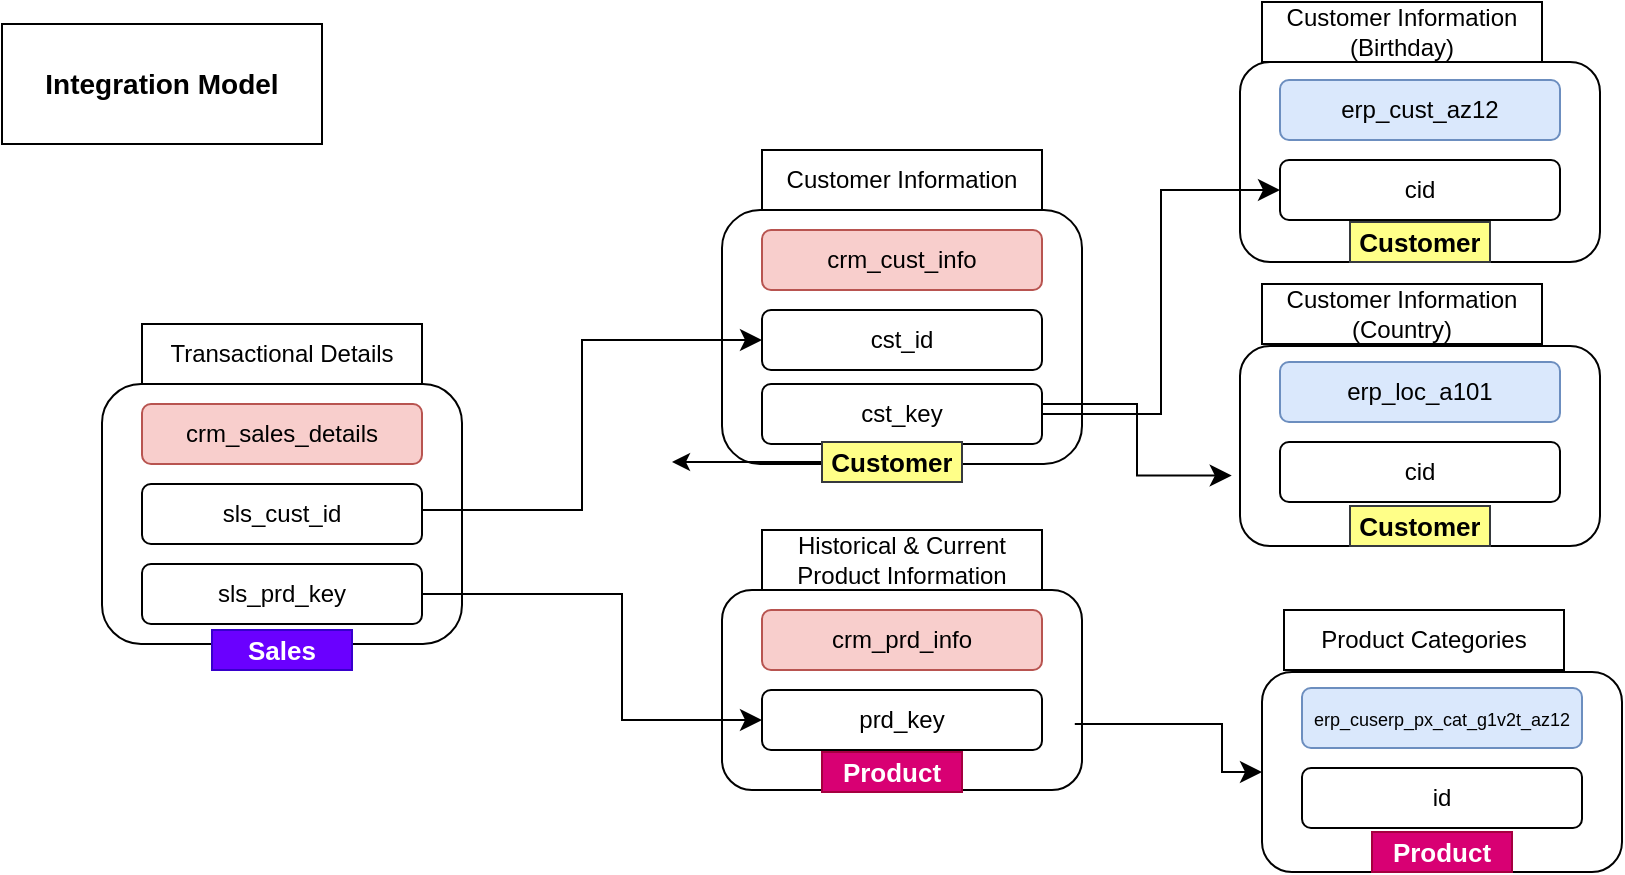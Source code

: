 <mxfile version="28.2.2">
  <diagram name="Page-1" id="RBnTt9xilX7jBgHeVSNJ">
    <mxGraphModel dx="786" dy="1517" grid="1" gridSize="10" guides="1" tooltips="1" connect="1" arrows="1" fold="1" page="1" pageScale="1" pageWidth="850" pageHeight="1100" math="0" shadow="0">
      <root>
        <mxCell id="0" />
        <mxCell id="1" parent="0" />
        <mxCell id="XOEcomevKT1Ze6EOLrN4-1" value="&lt;b&gt;&lt;font style=&quot;font-size: 14px;&quot;&gt;Integration Model&lt;/font&gt;&lt;/b&gt;" style="rounded=0;whiteSpace=wrap;html=1;" parent="1" vertex="1">
          <mxGeometry x="10" y="10" width="160" height="60" as="geometry" />
        </mxCell>
        <mxCell id="XOEcomevKT1Ze6EOLrN4-4" value="" style="rounded=1;whiteSpace=wrap;html=1;" parent="1" vertex="1">
          <mxGeometry x="370" y="103" width="180" height="127" as="geometry" />
        </mxCell>
        <mxCell id="XOEcomevKT1Ze6EOLrN4-5" value="crm_cust_info" style="rounded=1;whiteSpace=wrap;html=1;fillColor=#f8cecc;strokeColor=#b85450;" parent="1" vertex="1">
          <mxGeometry x="390" y="113" width="140" height="30" as="geometry" />
        </mxCell>
        <mxCell id="XOEcomevKT1Ze6EOLrN4-6" value="Customer&lt;i&gt;&amp;nbsp;&lt;/i&gt;Information" style="rounded=0;whiteSpace=wrap;html=1;" parent="1" vertex="1">
          <mxGeometry x="390" y="73" width="140" height="30" as="geometry" />
        </mxCell>
        <mxCell id="XOEcomevKT1Ze6EOLrN4-8" value="cst_id" style="rounded=1;whiteSpace=wrap;html=1;" parent="1" vertex="1">
          <mxGeometry x="390" y="153" width="140" height="30" as="geometry" />
        </mxCell>
        <mxCell id="XOEcomevKT1Ze6EOLrN4-9" value="" style="rounded=1;whiteSpace=wrap;html=1;" parent="1" vertex="1">
          <mxGeometry x="370" y="293" width="180" height="100" as="geometry" />
        </mxCell>
        <mxCell id="XOEcomevKT1Ze6EOLrN4-10" value="crm_prd_info" style="rounded=1;whiteSpace=wrap;html=1;fillColor=#f8cecc;strokeColor=#b85450;" parent="1" vertex="1">
          <mxGeometry x="390" y="303" width="140" height="30" as="geometry" />
        </mxCell>
        <mxCell id="XOEcomevKT1Ze6EOLrN4-11" value="Historical &amp;amp; Current Product Information" style="rounded=0;whiteSpace=wrap;html=1;" parent="1" vertex="1">
          <mxGeometry x="390" y="263" width="140" height="30" as="geometry" />
        </mxCell>
        <mxCell id="XOEcomevKT1Ze6EOLrN4-12" value="prd_key" style="rounded=1;whiteSpace=wrap;html=1;" parent="1" vertex="1">
          <mxGeometry x="390" y="343" width="140" height="30" as="geometry" />
        </mxCell>
        <mxCell id="XOEcomevKT1Ze6EOLrN4-13" value="" style="rounded=1;whiteSpace=wrap;html=1;" parent="1" vertex="1">
          <mxGeometry x="60" y="190" width="180" height="130" as="geometry" />
        </mxCell>
        <mxCell id="XOEcomevKT1Ze6EOLrN4-14" value="crm_sales_details" style="rounded=1;whiteSpace=wrap;html=1;fillColor=#f8cecc;strokeColor=#b85450;" parent="1" vertex="1">
          <mxGeometry x="80" y="200" width="140" height="30" as="geometry" />
        </mxCell>
        <mxCell id="XOEcomevKT1Ze6EOLrN4-15" value="Transactional Details" style="rounded=0;whiteSpace=wrap;html=1;" parent="1" vertex="1">
          <mxGeometry x="80" y="160" width="140" height="30" as="geometry" />
        </mxCell>
        <mxCell id="XOEcomevKT1Ze6EOLrN4-16" value="sls_cust_id" style="rounded=1;whiteSpace=wrap;html=1;" parent="1" vertex="1">
          <mxGeometry x="80" y="240" width="140" height="30" as="geometry" />
        </mxCell>
        <mxCell id="XOEcomevKT1Ze6EOLrN4-17" value="sls_prd_key" style="rounded=1;whiteSpace=wrap;html=1;" parent="1" vertex="1">
          <mxGeometry x="80" y="280" width="140" height="30" as="geometry" />
        </mxCell>
        <mxCell id="XOEcomevKT1Ze6EOLrN4-18" value="" style="edgeStyle=elbowEdgeStyle;elbow=horizontal;endArrow=classic;html=1;curved=0;rounded=0;endSize=8;startSize=8;entryX=0;entryY=0.5;entryDx=0;entryDy=0;" parent="1" target="XOEcomevKT1Ze6EOLrN4-8" edge="1">
          <mxGeometry width="50" height="50" relative="1" as="geometry">
            <mxPoint x="220" y="253" as="sourcePoint" />
            <mxPoint x="270" y="203" as="targetPoint" />
            <Array as="points">
              <mxPoint x="300" y="250" />
            </Array>
          </mxGeometry>
        </mxCell>
        <mxCell id="XOEcomevKT1Ze6EOLrN4-19" value="" style="edgeStyle=elbowEdgeStyle;elbow=horizontal;endArrow=classic;html=1;curved=0;rounded=0;endSize=8;startSize=8;exitX=1;exitY=0.5;exitDx=0;exitDy=0;entryX=0;entryY=0.5;entryDx=0;entryDy=0;" parent="1" source="XOEcomevKT1Ze6EOLrN4-17" target="XOEcomevKT1Ze6EOLrN4-12" edge="1">
          <mxGeometry width="50" height="50" relative="1" as="geometry">
            <mxPoint x="380" y="250" as="sourcePoint" />
            <mxPoint x="430" y="200" as="targetPoint" />
            <Array as="points">
              <mxPoint x="320" y="300" />
            </Array>
          </mxGeometry>
        </mxCell>
        <mxCell id="XOEcomevKT1Ze6EOLrN4-20" value="" style="rounded=1;whiteSpace=wrap;html=1;" parent="1" vertex="1">
          <mxGeometry x="629" y="29" width="180" height="100" as="geometry" />
        </mxCell>
        <mxCell id="XOEcomevKT1Ze6EOLrN4-21" value="erp_cust_az12" style="rounded=1;whiteSpace=wrap;html=1;fillColor=#dae8fc;strokeColor=#6c8ebf;" parent="1" vertex="1">
          <mxGeometry x="649" y="38" width="140" height="30" as="geometry" />
        </mxCell>
        <mxCell id="XOEcomevKT1Ze6EOLrN4-22" value="cid" style="rounded=1;whiteSpace=wrap;html=1;" parent="1" vertex="1">
          <mxGeometry x="649" y="78" width="140" height="30" as="geometry" />
        </mxCell>
        <mxCell id="XOEcomevKT1Ze6EOLrN4-23" value="Customer&lt;i&gt;&amp;nbsp;&lt;/i&gt;Information (Birthday)" style="rounded=0;whiteSpace=wrap;html=1;" parent="1" vertex="1">
          <mxGeometry x="640" y="-1" width="140" height="30" as="geometry" />
        </mxCell>
        <mxCell id="XOEcomevKT1Ze6EOLrN4-24" value="cst_key" style="rounded=1;whiteSpace=wrap;html=1;" parent="1" vertex="1">
          <mxGeometry x="390" y="190" width="140" height="30" as="geometry" />
        </mxCell>
        <mxCell id="XOEcomevKT1Ze6EOLrN4-25" value="" style="edgeStyle=elbowEdgeStyle;elbow=horizontal;endArrow=classic;html=1;curved=0;rounded=0;endSize=8;startSize=8;entryX=0;entryY=0.5;entryDx=0;entryDy=0;exitX=1;exitY=0.5;exitDx=0;exitDy=0;" parent="1" source="XOEcomevKT1Ze6EOLrN4-24" target="XOEcomevKT1Ze6EOLrN4-22" edge="1">
          <mxGeometry width="50" height="50" relative="1" as="geometry">
            <mxPoint x="530" y="208.5" as="sourcePoint" />
            <mxPoint x="700" y="123.5" as="targetPoint" />
          </mxGeometry>
        </mxCell>
        <mxCell id="XOEcomevKT1Ze6EOLrN4-27" value="" style="rounded=1;whiteSpace=wrap;html=1;" parent="1" vertex="1">
          <mxGeometry x="629" y="171" width="180" height="100" as="geometry" />
        </mxCell>
        <mxCell id="XOEcomevKT1Ze6EOLrN4-28" value="erp_loc_a101" style="rounded=1;whiteSpace=wrap;html=1;fillColor=#dae8fc;strokeColor=#6c8ebf;" parent="1" vertex="1">
          <mxGeometry x="649" y="179" width="140" height="30" as="geometry" />
        </mxCell>
        <mxCell id="XOEcomevKT1Ze6EOLrN4-29" value="cid" style="rounded=1;whiteSpace=wrap;html=1;" parent="1" vertex="1">
          <mxGeometry x="649" y="219" width="140" height="30" as="geometry" />
        </mxCell>
        <mxCell id="XOEcomevKT1Ze6EOLrN4-30" value="Customer&lt;i&gt;&amp;nbsp;&lt;/i&gt;Information (Country)" style="rounded=0;whiteSpace=wrap;html=1;" parent="1" vertex="1">
          <mxGeometry x="640" y="140" width="140" height="30" as="geometry" />
        </mxCell>
        <mxCell id="XOEcomevKT1Ze6EOLrN4-31" value="" style="edgeStyle=elbowEdgeStyle;elbow=horizontal;endArrow=classic;html=1;curved=0;rounded=0;endSize=8;startSize=8;entryX=-0.023;entryY=0.648;entryDx=0;entryDy=0;entryPerimeter=0;" parent="1" target="XOEcomevKT1Ze6EOLrN4-27" edge="1">
          <mxGeometry width="50" height="50" relative="1" as="geometry">
            <mxPoint x="530" y="200" as="sourcePoint" />
            <mxPoint x="648" y="166" as="targetPoint" />
          </mxGeometry>
        </mxCell>
        <mxCell id="XOEcomevKT1Ze6EOLrN4-32" value="" style="rounded=1;whiteSpace=wrap;html=1;" parent="1" vertex="1">
          <mxGeometry x="640" y="334" width="180" height="100" as="geometry" />
        </mxCell>
        <mxCell id="XOEcomevKT1Ze6EOLrN4-33" value="&lt;font style=&quot;font-size: 9px;&quot;&gt;erp_cuserp_px_cat_g1v2t_az12&lt;/font&gt;" style="rounded=1;whiteSpace=wrap;html=1;fillColor=#dae8fc;strokeColor=#6c8ebf;" parent="1" vertex="1">
          <mxGeometry x="660" y="342" width="140" height="30" as="geometry" />
        </mxCell>
        <mxCell id="XOEcomevKT1Ze6EOLrN4-34" value="id" style="rounded=1;whiteSpace=wrap;html=1;" parent="1" vertex="1">
          <mxGeometry x="660" y="382" width="140" height="30" as="geometry" />
        </mxCell>
        <mxCell id="XOEcomevKT1Ze6EOLrN4-35" value="Product&lt;i&gt;&amp;nbsp;&lt;/i&gt;Categories" style="rounded=0;whiteSpace=wrap;html=1;" parent="1" vertex="1">
          <mxGeometry x="651" y="303" width="140" height="30" as="geometry" />
        </mxCell>
        <mxCell id="XOEcomevKT1Ze6EOLrN4-36" value="" style="edgeStyle=elbowEdgeStyle;elbow=horizontal;endArrow=classic;html=1;curved=0;rounded=0;endSize=8;startSize=8;entryX=0;entryY=0.5;entryDx=0;entryDy=0;exitX=0.98;exitY=0.67;exitDx=0;exitDy=0;exitPerimeter=0;" parent="1" source="XOEcomevKT1Ze6EOLrN4-9" target="XOEcomevKT1Ze6EOLrN4-32" edge="1">
          <mxGeometry width="50" height="50" relative="1" as="geometry">
            <mxPoint x="560" y="360" as="sourcePoint" />
            <mxPoint x="620" y="400" as="targetPoint" />
            <Array as="points">
              <mxPoint x="620" y="365" />
            </Array>
          </mxGeometry>
        </mxCell>
        <mxCell id="3uDAKEXOSBVSARUy6kpd-1" value="&lt;b&gt;&lt;font style=&quot;font-size: 13px;&quot;&gt;Product&lt;/font&gt;&lt;/b&gt;" style="text;html=1;strokeColor=#A50040;fillColor=#d80073;align=center;verticalAlign=middle;whiteSpace=wrap;overflow=hidden;fontColor=#ffffff;" vertex="1" parent="1">
          <mxGeometry x="420" y="374" width="70" height="20" as="geometry" />
        </mxCell>
        <mxCell id="3uDAKEXOSBVSARUy6kpd-2" value="&lt;b&gt;&lt;font style=&quot;font-size: 13px;&quot;&gt;Product&lt;/font&gt;&lt;/b&gt;" style="text;html=1;strokeColor=#A50040;fillColor=#d80073;align=center;verticalAlign=middle;whiteSpace=wrap;overflow=hidden;fontColor=#ffffff;" vertex="1" parent="1">
          <mxGeometry x="695" y="414" width="70" height="20" as="geometry" />
        </mxCell>
        <mxCell id="3uDAKEXOSBVSARUy6kpd-5" value="" style="edgeStyle=orthogonalEdgeStyle;rounded=0;orthogonalLoop=1;jettySize=auto;html=1;" edge="1" parent="1" source="3uDAKEXOSBVSARUy6kpd-3">
          <mxGeometry relative="1" as="geometry">
            <mxPoint x="345" y="229" as="targetPoint" />
          </mxGeometry>
        </mxCell>
        <mxCell id="3uDAKEXOSBVSARUy6kpd-3" value="&lt;b&gt;&lt;font style=&quot;font-size: 13px;&quot;&gt;Customer&lt;/font&gt;&lt;/b&gt;" style="text;html=1;strokeColor=#36393d;fillColor=#ffff88;align=center;verticalAlign=middle;whiteSpace=wrap;overflow=hidden;" vertex="1" parent="1">
          <mxGeometry x="420" y="219" width="70" height="20" as="geometry" />
        </mxCell>
        <mxCell id="3uDAKEXOSBVSARUy6kpd-6" value="&lt;b&gt;&lt;font style=&quot;font-size: 13px;&quot;&gt;Customer&lt;/font&gt;&lt;/b&gt;" style="text;html=1;strokeColor=#36393d;fillColor=#ffff88;align=center;verticalAlign=middle;whiteSpace=wrap;overflow=hidden;" vertex="1" parent="1">
          <mxGeometry x="684" y="251" width="70" height="20" as="geometry" />
        </mxCell>
        <mxCell id="3uDAKEXOSBVSARUy6kpd-7" value="&lt;b&gt;&lt;font style=&quot;font-size: 13px;&quot;&gt;Customer&lt;/font&gt;&lt;/b&gt;" style="text;html=1;strokeColor=#36393d;fillColor=#ffff88;align=center;verticalAlign=middle;whiteSpace=wrap;overflow=hidden;" vertex="1" parent="1">
          <mxGeometry x="684" y="109" width="70" height="20" as="geometry" />
        </mxCell>
        <mxCell id="3uDAKEXOSBVSARUy6kpd-8" value="&lt;b&gt;&lt;font style=&quot;font-size: 13px;&quot;&gt;Sales&lt;/font&gt;&lt;/b&gt;" style="text;html=1;strokeColor=#3700CC;fillColor=#6a00ff;align=center;verticalAlign=middle;whiteSpace=wrap;overflow=hidden;fontColor=#ffffff;" vertex="1" parent="1">
          <mxGeometry x="115" y="313" width="70" height="20" as="geometry" />
        </mxCell>
      </root>
    </mxGraphModel>
  </diagram>
</mxfile>
